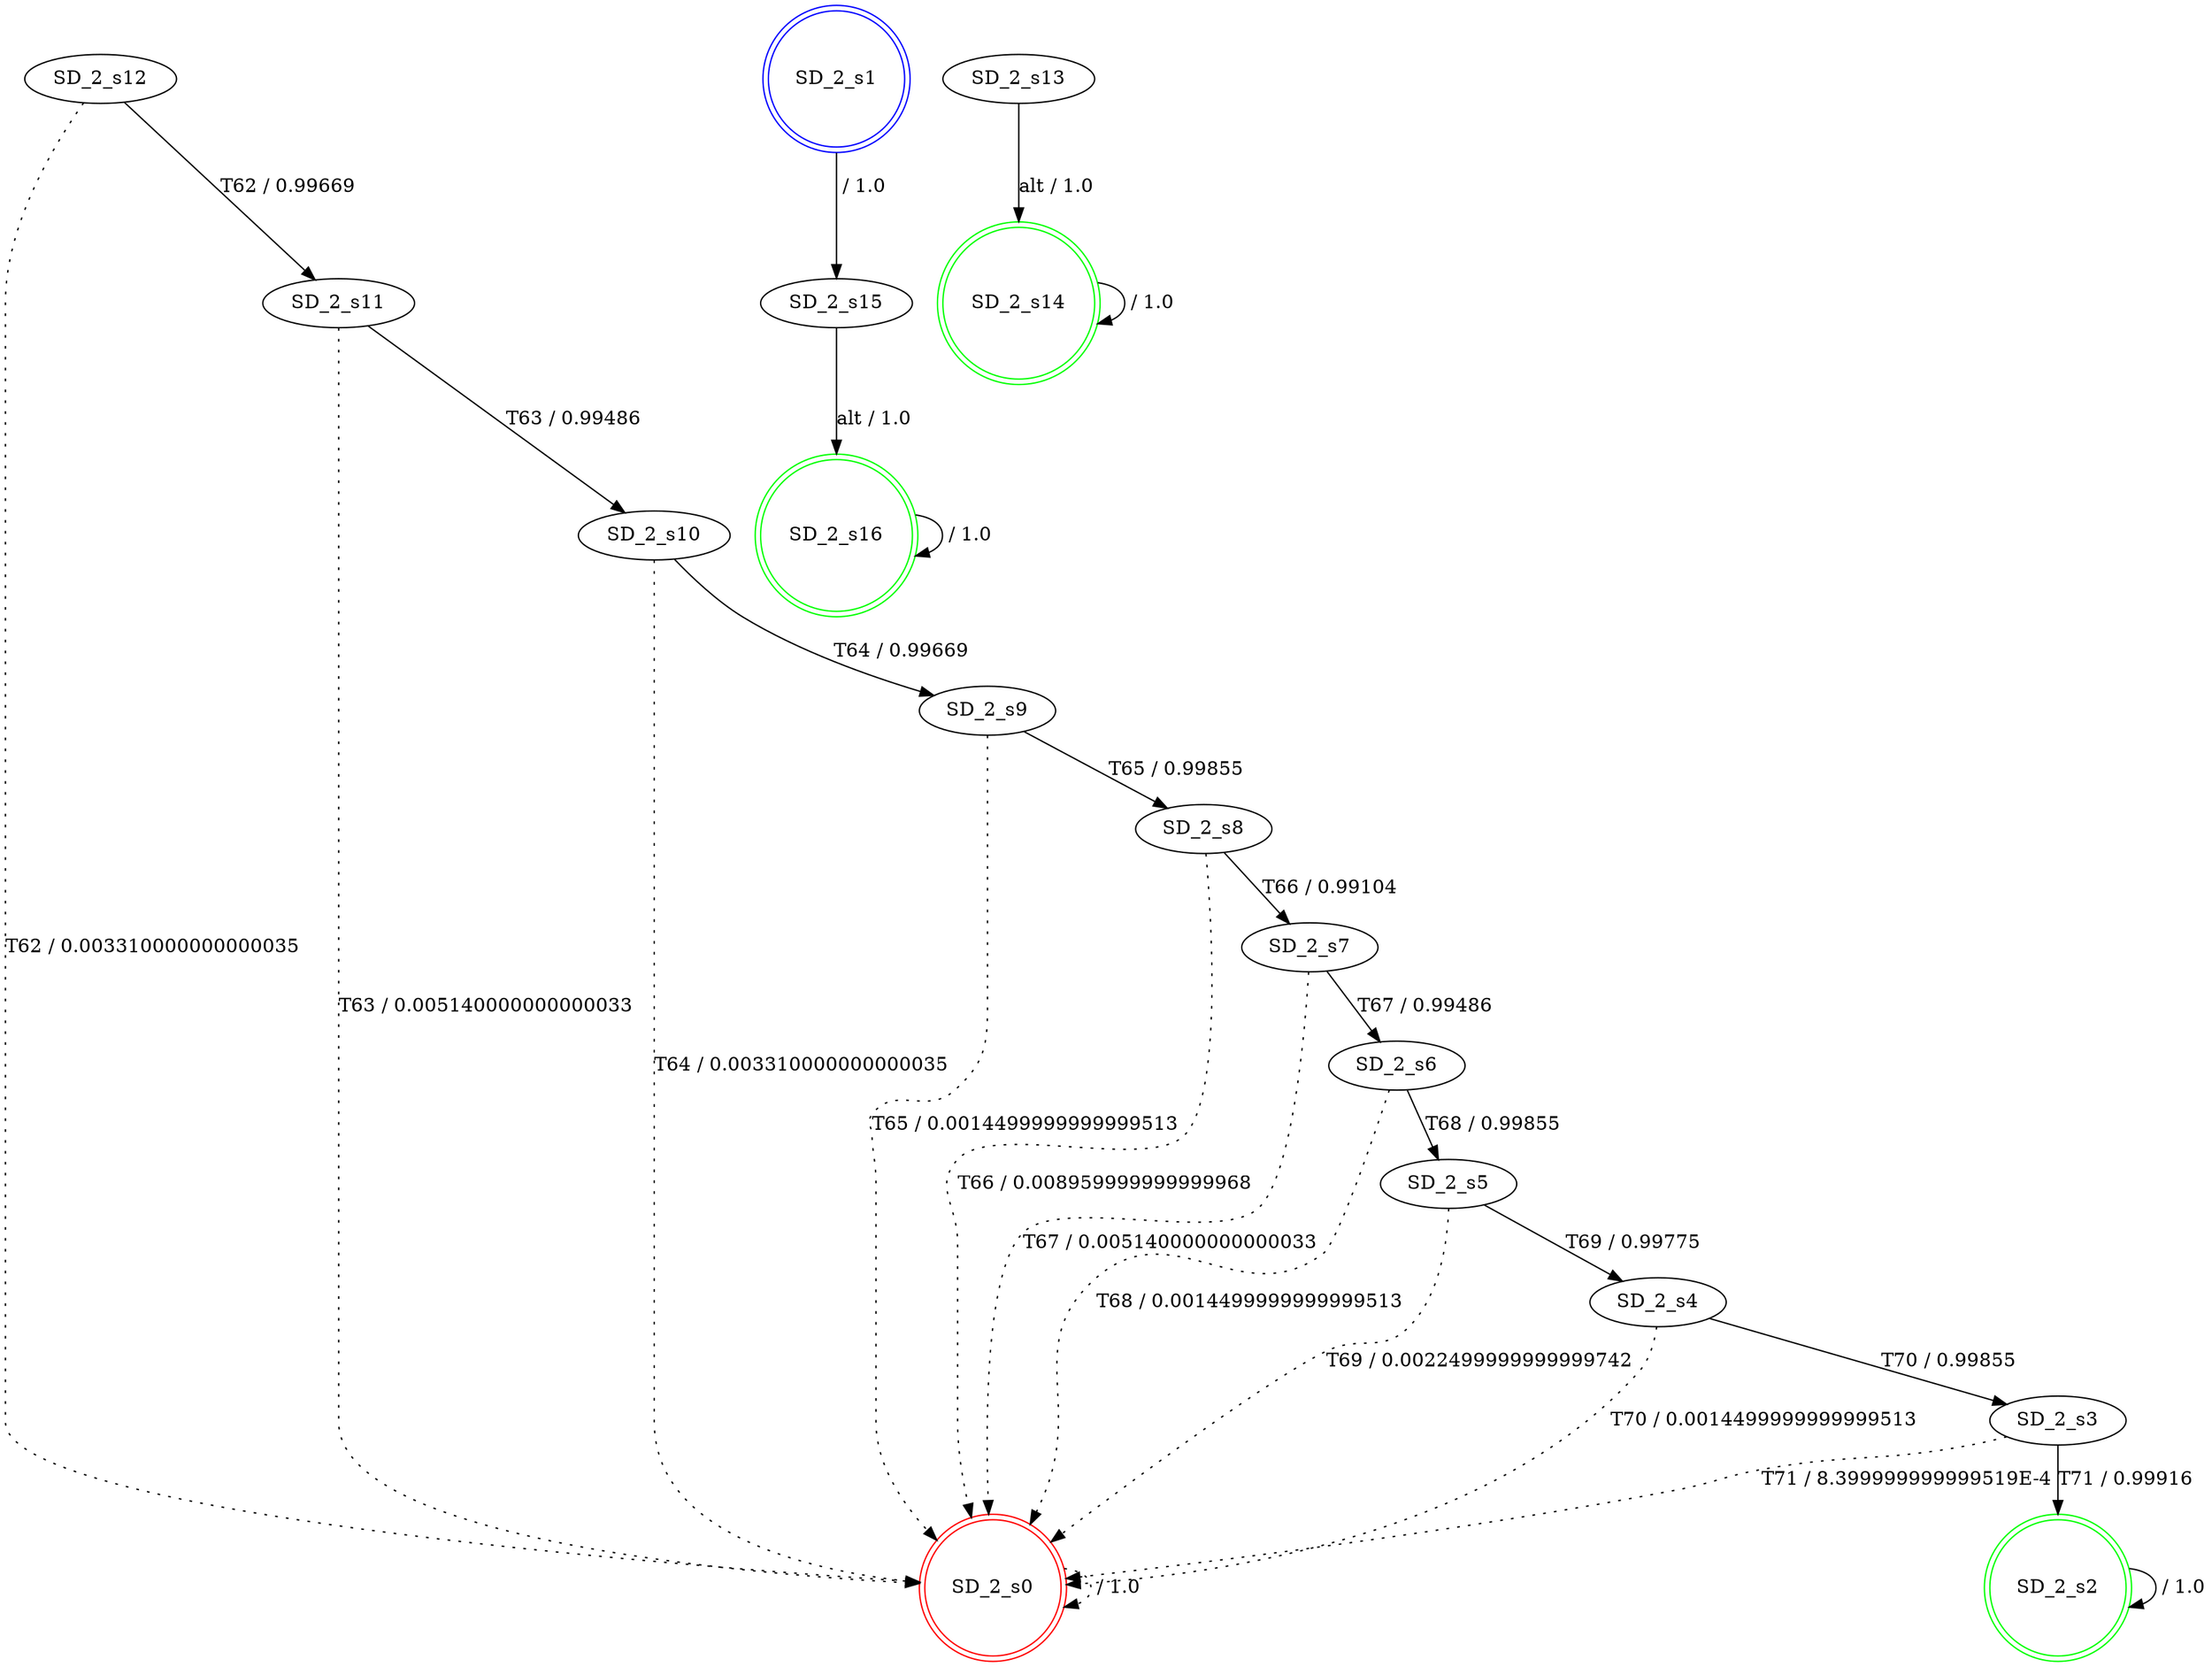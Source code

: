digraph graphname {
SD_2_s0 [label="SD_2_s0",color=red,shape=doublecircle ];
SD_2_s1 [label="SD_2_s1",color=blue,shape=doublecircle ];
SD_2_s2 [label="SD_2_s2",color=green,shape=doublecircle ];
SD_2_s3 [label="SD_2_s3" ];
SD_2_s4 [label="SD_2_s4" ];
SD_2_s5 [label="SD_2_s5" ];
SD_2_s6 [label="SD_2_s6" ];
SD_2_s7 [label="SD_2_s7" ];
SD_2_s8 [label="SD_2_s8" ];
SD_2_s9 [label="SD_2_s9" ];
SD_2_s10 [label="SD_2_s10" ];
SD_2_s11 [label="SD_2_s11" ];
SD_2_s12 [label="SD_2_s12" ];
SD_2_s13 [label="SD_2_s13" ];
SD_2_s14 [label="SD_2_s14",color=green,shape=doublecircle ];
SD_2_s15 [label="SD_2_s15" ];
SD_2_s16 [label="SD_2_s16",color=green,shape=doublecircle ];
SD_2_s0 -> SD_2_s0 [label=" / 1.0", style=dotted];
SD_2_s1 -> SD_2_s15 [label=" / 1.0"];
SD_2_s2 -> SD_2_s2 [label=" / 1.0"];
SD_2_s3 -> SD_2_s2 [label="T71 / 0.99916"];
SD_2_s3 -> SD_2_s0 [label="T71 / 8.399999999999519E-4", style=dotted];
SD_2_s4 -> SD_2_s3 [label="T70 / 0.99855"];
SD_2_s4 -> SD_2_s0 [label="T70 / 0.0014499999999999513", style=dotted];
SD_2_s5 -> SD_2_s4 [label="T69 / 0.99775"];
SD_2_s5 -> SD_2_s0 [label="T69 / 0.0022499999999999742", style=dotted];
SD_2_s6 -> SD_2_s5 [label="T68 / 0.99855"];
SD_2_s6 -> SD_2_s0 [label="T68 / 0.0014499999999999513", style=dotted];
SD_2_s7 -> SD_2_s6 [label="T67 / 0.99486"];
SD_2_s7 -> SD_2_s0 [label="T67 / 0.005140000000000033", style=dotted];
SD_2_s8 -> SD_2_s7 [label="T66 / 0.99104"];
SD_2_s8 -> SD_2_s0 [label="T66 / 0.008959999999999968", style=dotted];
SD_2_s9 -> SD_2_s8 [label="T65 / 0.99855"];
SD_2_s9 -> SD_2_s0 [label="T65 / 0.0014499999999999513", style=dotted];
SD_2_s10 -> SD_2_s9 [label="T64 / 0.99669"];
SD_2_s10 -> SD_2_s0 [label="T64 / 0.003310000000000035", style=dotted];
SD_2_s11 -> SD_2_s10 [label="T63 / 0.99486"];
SD_2_s11 -> SD_2_s0 [label="T63 / 0.005140000000000033", style=dotted];
SD_2_s12 -> SD_2_s11 [label="T62 / 0.99669"];
SD_2_s12 -> SD_2_s0 [label="T62 / 0.003310000000000035", style=dotted];
SD_2_s13 -> SD_2_s14 [label="alt / 1.0"];
SD_2_s14 -> SD_2_s14 [label=" / 1.0"];
SD_2_s15 -> SD_2_s16 [label="alt / 1.0"];
SD_2_s16 -> SD_2_s16 [label=" / 1.0"];
}